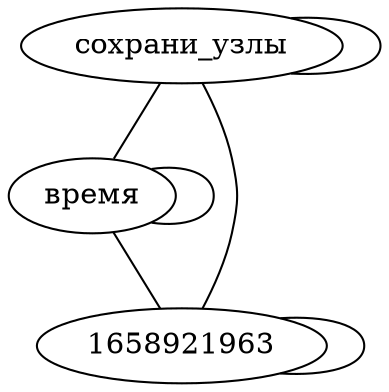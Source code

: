 strict graph G {
сохрани_узлы -- сохрани_узлы
сохрани_узлы -- время
сохрани_узлы -- 1658921963
время -- сохрани_узлы
время -- время
время -- 1658921963
1658921963 -- сохрани_узлы
1658921963 -- время
1658921963 -- 1658921963
}
